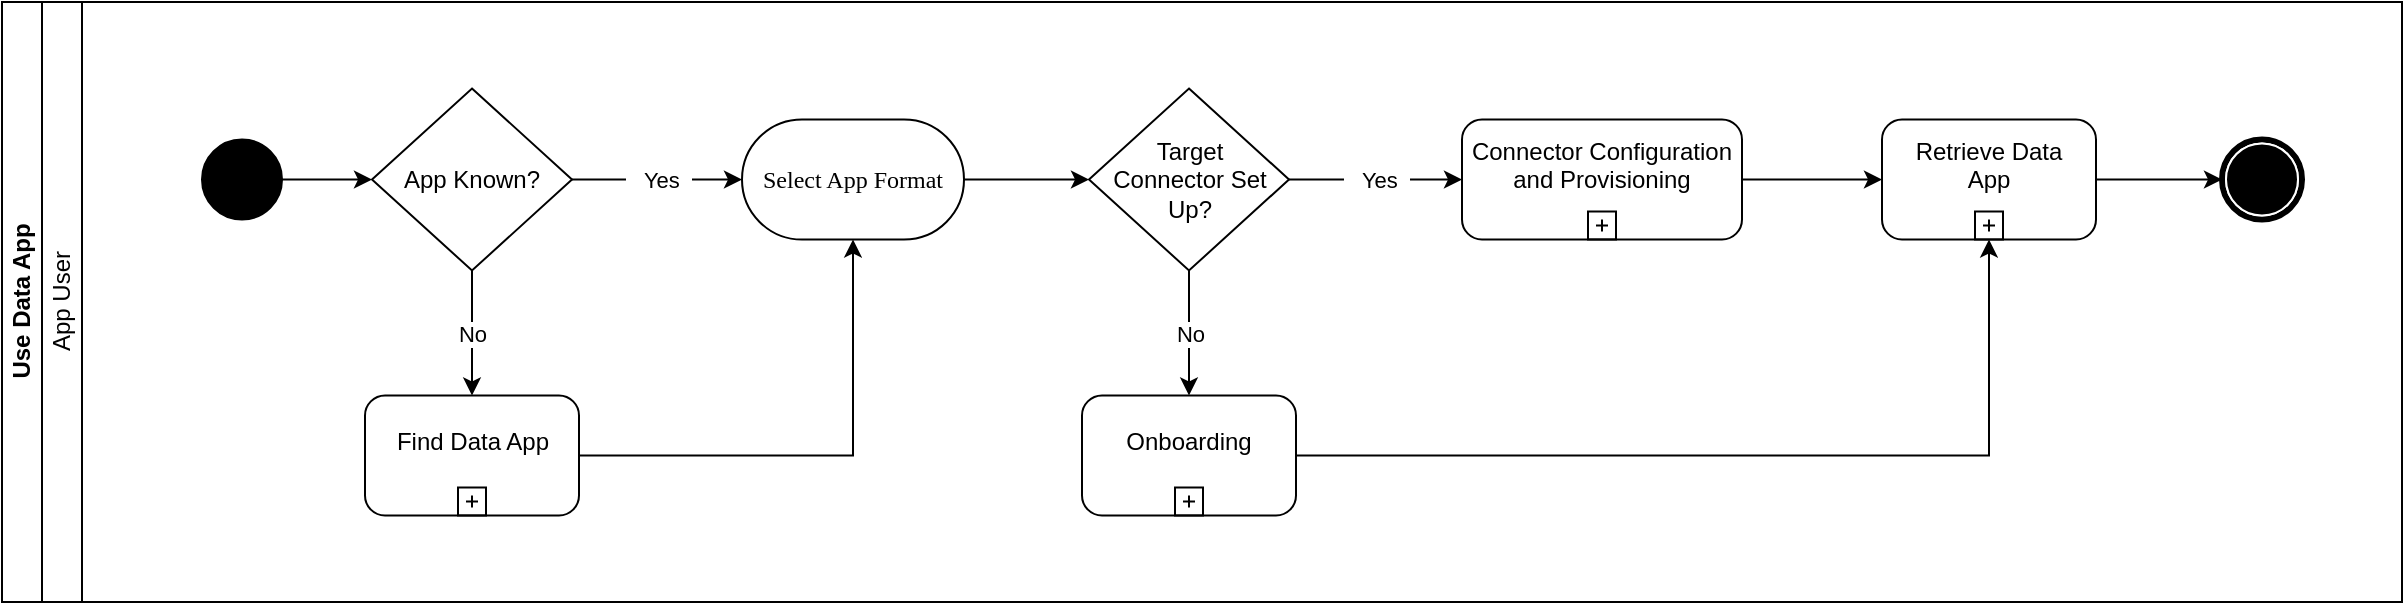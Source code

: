 <mxfile version="17.4.0" type="google"><diagram id="UHvxHvJowMIPnZ2TSyn0" name="Page-1"><mxGraphModel grid="1" page="1" gridSize="10" guides="1" tooltips="1" connect="1" arrows="1" fold="1" pageScale="1" pageWidth="1100" pageHeight="850" math="0" shadow="0"><root><mxCell id="0"/><mxCell id="1" parent="0"/><mxCell id="5E00cC8P4CdGDI-T7cdi-1" value="Use Data App" style="swimlane;html=1;childLayout=stackLayout;resizeParent=1;resizeParentMax=0;horizontal=0;startSize=20;horizontalStack=0;flipH=0;direction=east;" vertex="1" parent="1"><mxGeometry x="90" y="30" width="1200" height="300" as="geometry"/></mxCell><mxCell id="5E00cC8P4CdGDI-T7cdi-11" value="App User" style="swimlane;html=1;startSize=20;horizontal=0;fontStyle=0" vertex="1" parent="5E00cC8P4CdGDI-T7cdi-1"><mxGeometry x="20" width="1180" height="300" as="geometry"/></mxCell><mxCell id="5E00cC8P4CdGDI-T7cdi-42" style="edgeStyle=orthogonalEdgeStyle;rounded=0;orthogonalLoop=1;jettySize=auto;html=1;entryX=0;entryY=0.5;entryDx=0;entryDy=0;" edge="1" parent="5E00cC8P4CdGDI-T7cdi-11" source="5E00cC8P4CdGDI-T7cdi-12" target="5E00cC8P4CdGDI-T7cdi-33"><mxGeometry relative="1" as="geometry"/></mxCell><mxCell id="5E00cC8P4CdGDI-T7cdi-12" value="" style="ellipse;whiteSpace=wrap;html=1;rounded=0;shadow=0;comic=0;labelBackgroundColor=none;strokeWidth=1;fillColor=#000000;fontFamily=Verdana;fontSize=12;align=center;" vertex="1" parent="5E00cC8P4CdGDI-T7cdi-11"><mxGeometry x="80" y="68.75" width="40" height="40" as="geometry"/></mxCell><mxCell id="5E00cC8P4CdGDI-T7cdi-27" style="edgeStyle=orthogonalEdgeStyle;rounded=0;orthogonalLoop=1;jettySize=auto;html=1;entryX=0;entryY=0.5;entryDx=0;entryDy=0;exitX=1;exitY=0.5;exitDx=0;exitDy=0;exitPerimeter=0;" edge="1" parent="5E00cC8P4CdGDI-T7cdi-11" source="5E00cC8P4CdGDI-T7cdi-52" target="5E00cC8P4CdGDI-T7cdi-29"><mxGeometry relative="1" as="geometry"><mxPoint x="1192" y="85.25" as="sourcePoint"/></mxGeometry></mxCell><mxCell id="5E00cC8P4CdGDI-T7cdi-29" value="" style="shape=mxgraph.bpmn.shape;html=1;verticalLabelPosition=bottom;labelBackgroundColor=#ffffff;verticalAlign=top;perimeter=ellipsePerimeter;outline=end;symbol=terminate;rounded=0;shadow=0;comic=0;strokeWidth=1;fontFamily=Verdana;fontSize=12;align=center;" vertex="1" parent="5E00cC8P4CdGDI-T7cdi-11"><mxGeometry x="1090" y="68.75" width="40" height="40" as="geometry"/></mxCell><mxCell id="5E00cC8P4CdGDI-T7cdi-37" value="No" style="edgeStyle=orthogonalEdgeStyle;rounded=0;orthogonalLoop=1;jettySize=auto;html=1;entryX=0.5;entryY=0;entryDx=0;entryDy=0;entryPerimeter=0;" edge="1" parent="5E00cC8P4CdGDI-T7cdi-11" source="5E00cC8P4CdGDI-T7cdi-33" target="5E00cC8P4CdGDI-T7cdi-36"><mxGeometry relative="1" as="geometry"/></mxCell><mxCell id="5E00cC8P4CdGDI-T7cdi-43" value="&amp;nbsp;&amp;nbsp; Yes&amp;nbsp;&amp;nbsp; " style="edgeStyle=orthogonalEdgeStyle;rounded=0;orthogonalLoop=1;jettySize=auto;html=1;entryX=0;entryY=0.5;entryDx=0;entryDy=0;" edge="1" parent="5E00cC8P4CdGDI-T7cdi-11" source="5E00cC8P4CdGDI-T7cdi-33" target="5E00cC8P4CdGDI-T7cdi-39"><mxGeometry relative="1" as="geometry"/></mxCell><mxCell id="5E00cC8P4CdGDI-T7cdi-33" value="App Known?" style="rhombus;whiteSpace=wrap;html=1;" vertex="1" parent="5E00cC8P4CdGDI-T7cdi-11"><mxGeometry x="165" y="43.25" width="100" height="91" as="geometry"/></mxCell><mxCell id="5E00cC8P4CdGDI-T7cdi-45" style="edgeStyle=orthogonalEdgeStyle;rounded=0;orthogonalLoop=1;jettySize=auto;html=1;entryX=0.5;entryY=1;entryDx=0;entryDy=0;" edge="1" parent="5E00cC8P4CdGDI-T7cdi-11" source="5E00cC8P4CdGDI-T7cdi-36" target="5E00cC8P4CdGDI-T7cdi-39"><mxGeometry relative="1" as="geometry"/></mxCell><mxCell id="5E00cC8P4CdGDI-T7cdi-36" value="Find Data App&#xA;" style="points=[[0.25,0,0],[0.5,0,0],[0.75,0,0],[1,0.25,0],[1,0.5,0],[1,0.75,0],[0.75,1,0],[0.5,1,0],[0.25,1,0],[0,0.75,0],[0,0.5,0],[0,0.25,0]];shape=mxgraph.bpmn.task;whiteSpace=wrap;rectStyle=rounded;size=10;taskMarker=abstract;isLoopSub=1;fontSize=12;" vertex="1" parent="5E00cC8P4CdGDI-T7cdi-11"><mxGeometry x="161.5" y="196.75" width="107" height="60" as="geometry"/></mxCell><mxCell id="5E00cC8P4CdGDI-T7cdi-44" style="edgeStyle=orthogonalEdgeStyle;rounded=0;orthogonalLoop=1;jettySize=auto;html=1;" edge="1" parent="5E00cC8P4CdGDI-T7cdi-11" source="5E00cC8P4CdGDI-T7cdi-39" target="5E00cC8P4CdGDI-T7cdi-40"><mxGeometry relative="1" as="geometry"/></mxCell><mxCell id="5E00cC8P4CdGDI-T7cdi-39" value="Select App Format" style="rounded=1;whiteSpace=wrap;html=1;shadow=0;comic=0;labelBackgroundColor=none;strokeWidth=1;fontFamily=Verdana;fontSize=12;align=center;arcSize=50;" vertex="1" parent="5E00cC8P4CdGDI-T7cdi-11"><mxGeometry x="350" y="58.75" width="111" height="60" as="geometry"/></mxCell><mxCell id="5E00cC8P4CdGDI-T7cdi-47" value="&amp;nbsp;&amp;nbsp; Yes&amp;nbsp;&amp;nbsp; " style="edgeStyle=orthogonalEdgeStyle;rounded=0;orthogonalLoop=1;jettySize=auto;html=1;entryX=0;entryY=0.5;entryDx=0;entryDy=0;entryPerimeter=0;" edge="1" parent="5E00cC8P4CdGDI-T7cdi-11" source="5E00cC8P4CdGDI-T7cdi-40" target="5E00cC8P4CdGDI-T7cdi-50"><mxGeometry relative="1" as="geometry"><mxPoint x="690" y="88.75" as="targetPoint"/></mxGeometry></mxCell><mxCell id="5E00cC8P4CdGDI-T7cdi-49" value="No" style="edgeStyle=orthogonalEdgeStyle;rounded=0;orthogonalLoop=1;jettySize=auto;html=1;entryX=0.5;entryY=0;entryDx=0;entryDy=0;entryPerimeter=0;" edge="1" parent="5E00cC8P4CdGDI-T7cdi-11" source="5E00cC8P4CdGDI-T7cdi-40" target="5E00cC8P4CdGDI-T7cdi-48"><mxGeometry relative="1" as="geometry"/></mxCell><mxCell id="5E00cC8P4CdGDI-T7cdi-40" value="&lt;div&gt;Target&lt;/div&gt;&lt;div&gt;Connector Set Up?&lt;/div&gt;" style="rhombus;whiteSpace=wrap;html=1;" vertex="1" parent="5E00cC8P4CdGDI-T7cdi-11"><mxGeometry x="523.5" y="43.25" width="100" height="91" as="geometry"/></mxCell><mxCell id="5E00cC8P4CdGDI-T7cdi-54" style="edgeStyle=orthogonalEdgeStyle;rounded=0;orthogonalLoop=1;jettySize=auto;html=1;entryX=0.5;entryY=1;entryDx=0;entryDy=0;entryPerimeter=0;" edge="1" parent="5E00cC8P4CdGDI-T7cdi-11" source="5E00cC8P4CdGDI-T7cdi-48" target="5E00cC8P4CdGDI-T7cdi-52"><mxGeometry relative="1" as="geometry"/></mxCell><mxCell id="5E00cC8P4CdGDI-T7cdi-48" value="Onboarding&#xA;" style="points=[[0.25,0,0],[0.5,0,0],[0.75,0,0],[1,0.25,0],[1,0.5,0],[1,0.75,0],[0.75,1,0],[0.5,1,0],[0.25,1,0],[0,0.75,0],[0,0.5,0],[0,0.25,0]];shape=mxgraph.bpmn.task;whiteSpace=wrap;rectStyle=rounded;size=10;taskMarker=abstract;isLoopSub=1;fontSize=12;" vertex="1" parent="5E00cC8P4CdGDI-T7cdi-11"><mxGeometry x="520" y="196.75" width="107" height="60" as="geometry"/></mxCell><mxCell id="5E00cC8P4CdGDI-T7cdi-53" style="edgeStyle=orthogonalEdgeStyle;rounded=0;orthogonalLoop=1;jettySize=auto;html=1;entryX=0;entryY=0.5;entryDx=0;entryDy=0;entryPerimeter=0;" edge="1" parent="5E00cC8P4CdGDI-T7cdi-11" source="5E00cC8P4CdGDI-T7cdi-50" target="5E00cC8P4CdGDI-T7cdi-52"><mxGeometry relative="1" as="geometry"/></mxCell><mxCell id="5E00cC8P4CdGDI-T7cdi-50" value="Connector Configuration and Provisioning&#xA;" style="points=[[0.25,0,0],[0.5,0,0],[0.75,0,0],[1,0.25,0],[1,0.5,0],[1,0.75,0],[0.75,1,0],[0.5,1,0],[0.25,1,0],[0,0.75,0],[0,0.5,0],[0,0.25,0]];shape=mxgraph.bpmn.task;whiteSpace=wrap;rectStyle=rounded;size=10;taskMarker=abstract;isLoopSub=1;fontSize=12;" vertex="1" parent="5E00cC8P4CdGDI-T7cdi-11"><mxGeometry x="710" y="58.75" width="140" height="60" as="geometry"/></mxCell><mxCell id="5E00cC8P4CdGDI-T7cdi-52" value="Retrieve Data&#xA;App&#xA;" style="points=[[0.25,0,0],[0.5,0,0],[0.75,0,0],[1,0.25,0],[1,0.5,0],[1,0.75,0],[0.75,1,0],[0.5,1,0],[0.25,1,0],[0,0.75,0],[0,0.5,0],[0,0.25,0]];shape=mxgraph.bpmn.task;whiteSpace=wrap;rectStyle=rounded;size=10;taskMarker=abstract;isLoopSub=1;fontSize=12;" vertex="1" parent="5E00cC8P4CdGDI-T7cdi-11"><mxGeometry x="920" y="58.75" width="107" height="60" as="geometry"/></mxCell></root></mxGraphModel></diagram></mxfile>